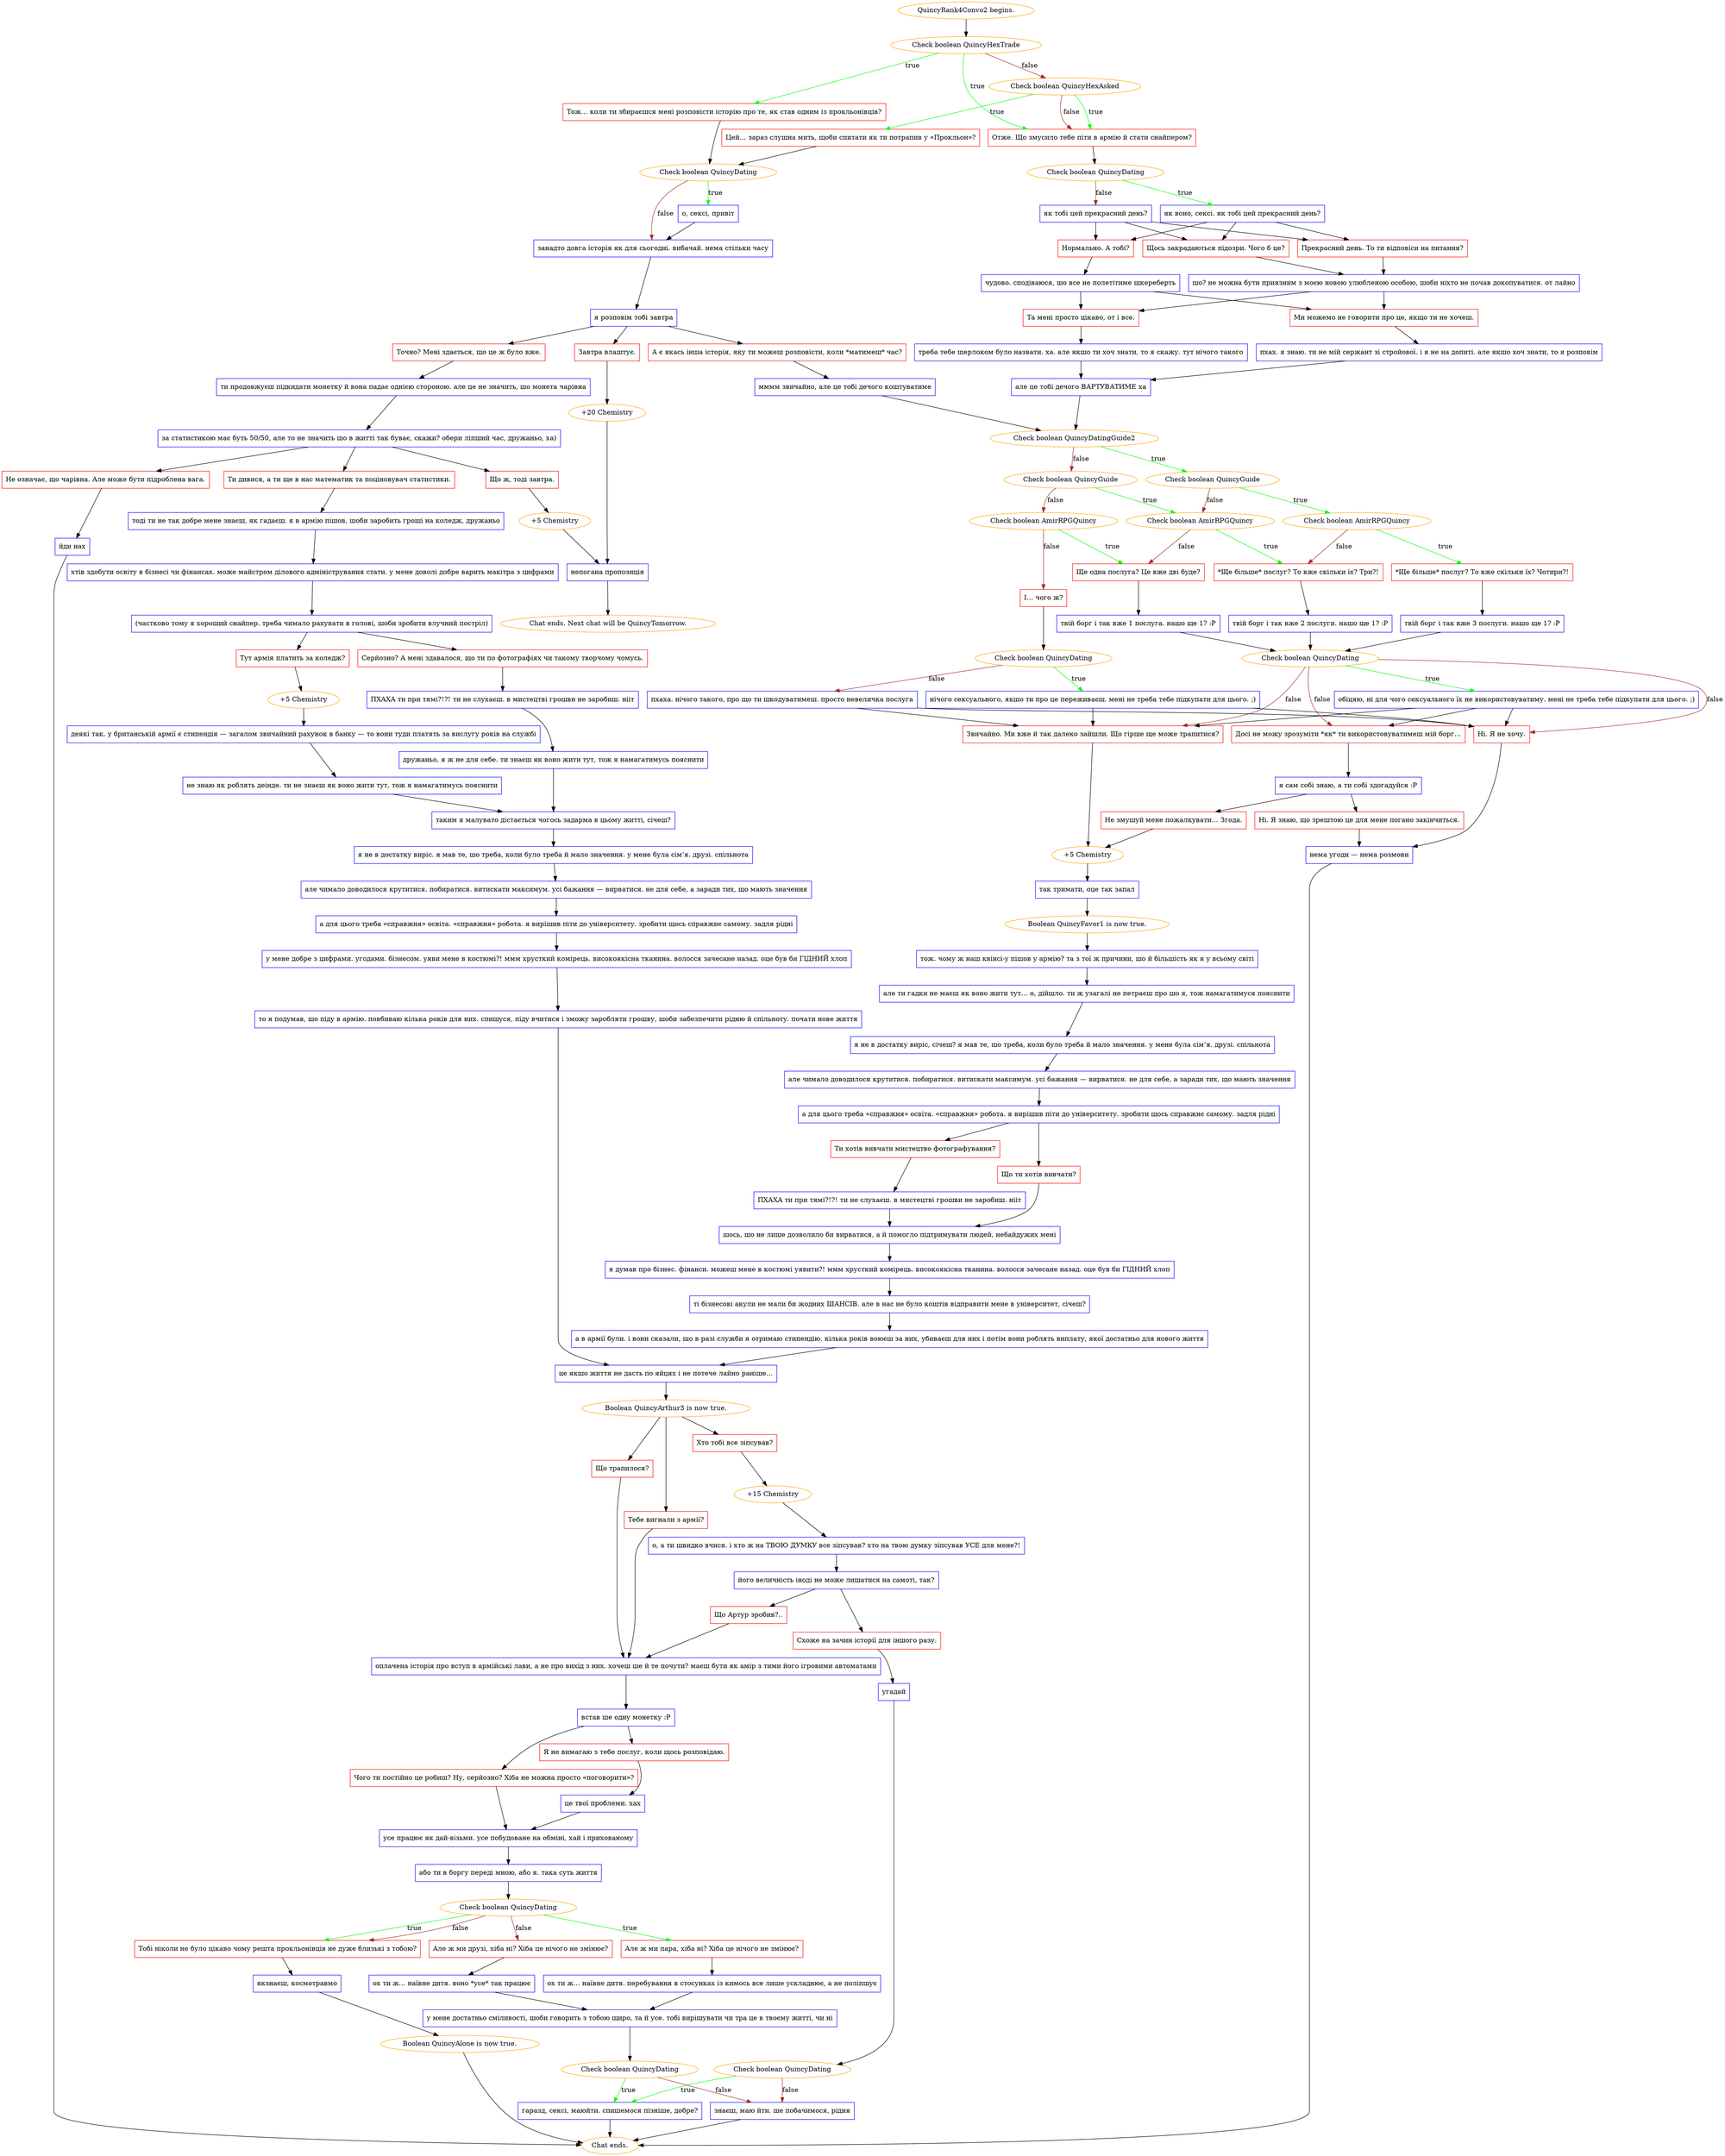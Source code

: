 digraph {
	"QuincyRank4Convo2 begins." [color=orange];
		"QuincyRank4Convo2 begins." -> j2253162781;
	j2253162781 [label="Check boolean QuincyHexTrade",color=orange];
		j2253162781 -> j4112733008 [label=true,color=green];
		j2253162781 -> j595985717 [label=true,color=green];
		j2253162781 -> j3813648319 [label=false,color=brown];
	j4112733008 [label="Отже. Що змусило тебе піти в армію й стати снайпером?",shape=box,color=red];
		j4112733008 -> j975604575;
	j595985717 [label="Тож… коли ти збираєшся мені розповісти історію про те, як став одним із прокльонівців?",shape=box,color=red];
		j595985717 -> j1313632766;
	j3813648319 [label="Check boolean QuincyHexAsked",color=orange];
		j3813648319 -> j1045967650 [label=true,color=green];
		j3813648319 -> j4112733008 [label=true,color=green];
		j3813648319 -> j4112733008 [label=false,color=brown];
	j975604575 [label="Check boolean QuincyDating",color=orange];
		j975604575 -> j2396601557 [label=true,color=green];
		j975604575 -> j184256593 [label=false,color=brown];
	j1313632766 [label="Check boolean QuincyDating",color=orange];
		j1313632766 -> j3479020964 [label=true,color=green];
		j1313632766 -> j363090017 [label=false,color=brown];
	j1045967650 [label="Цей… зараз слушна мить, щоби спитати як ти потрапив у «Прокльон»?",shape=box,color=red];
		j1045967650 -> j1313632766;
	j2396601557 [label="як воно, сексі. як тобі цей прекрасний день?",shape=box,color=blue];
		j2396601557 -> j3359106133;
		j2396601557 -> j1722297556;
		j2396601557 -> j313931910;
	j184256593 [label="як тобі цей прекрасний день?",shape=box,color=blue];
		j184256593 -> j3359106133;
		j184256593 -> j1722297556;
		j184256593 -> j313931910;
	j3479020964 [label="о, сексі, привіт",shape=box,color=blue];
		j3479020964 -> j363090017;
	j363090017 [label="занадто довга історія як для сьогодні. вибачай. нема стільки часу",shape=box,color=blue];
		j363090017 -> j786483216;
	j3359106133 [label="Нормально. А тобі?",shape=box,color=red];
		j3359106133 -> j1993026935;
	j1722297556 [label="Щось закрадаються підозри. Чого б це?",shape=box,color=red];
		j1722297556 -> j4268460412;
	j313931910 [label="Прекрасний день. То ти відповіси на питання?",shape=box,color=red];
		j313931910 -> j4268460412;
	j786483216 [label="я розповім тобі завтра",shape=box,color=blue];
		j786483216 -> j3585373314;
		j786483216 -> j3610082725;
		j786483216 -> j676252005;
	j1993026935 [label="чудово. сподіваюся, шо все не полетітиме шкереберть",shape=box,color=blue];
		j1993026935 -> j1033033165;
		j1993026935 -> j2706195782;
	j4268460412 [label="шо? не можна бути приязним з моєю новою улюбленою особою, шоби ніхто не почав докопуватися. от лайно",shape=box,color=blue];
		j4268460412 -> j1033033165;
		j4268460412 -> j2706195782;
	j3585373314 [label="А є якась інша історія, яку ти можеш розповісти, коли *матимеш* час?",shape=box,color=red];
		j3585373314 -> j3931731750;
	j3610082725 [label="Точно? Мені здається, що це ж було вже.",shape=box,color=red];
		j3610082725 -> j332209721;
	j676252005 [label="Завтра влаштує.",shape=box,color=red];
		j676252005 -> j2265465527;
	j1033033165 [label="Та мені просто цікаво, от і все.",shape=box,color=red];
		j1033033165 -> j2141357336;
	j2706195782 [label="Ми можемо не говорити про це, якщо ти не хочеш.",shape=box,color=red];
		j2706195782 -> j1108563221;
	j3931731750 [label="мммм звичайно, але це тобі дечого коштуватиме",shape=box,color=blue];
		j3931731750 -> j3024806683;
	j332209721 [label="ти продовжуєш підкидати монетку й вона падає однією стороною. але це не значить, шо монета чарівна",shape=box,color=blue];
		j332209721 -> j3696237253;
	j2265465527 [label="+20 Chemistry",color=orange];
		j2265465527 -> j3361347860;
	j2141357336 [label="треба тебе шерлоком було назвати. ха. але якшо ти хоч знати, то я скажу. тут нічого такого",shape=box,color=blue];
		j2141357336 -> j302060655;
	j1108563221 [label="пхах. я знаю. ти не мій сержант зі стройової. і я не на допиті. але якшо хоч знати, то я розповім",shape=box,color=blue];
		j1108563221 -> j302060655;
	j3024806683 [label="Check boolean QuincyDatingGuide2",color=orange];
		j3024806683 -> j669743190 [label=true,color=green];
		j3024806683 -> j43061601 [label=false,color=brown];
	j3696237253 [label="за статистикою має буть 50/50, але то не значить шо в житті так буває, скажи? обери ліпший час, дружаньо, ха)",shape=box,color=blue];
		j3696237253 -> j3516518380;
		j3696237253 -> j705758348;
		j3696237253 -> j2805607773;
	j3361347860 [label="непогана пропозиція",shape=box,color=blue];
		j3361347860 -> "Chat ends. Next chat will be QuincyTomorrow.";
	j302060655 [label="але це тобі дечого ВАРТУВАТИМЕ ха",shape=box,color=blue];
		j302060655 -> j3024806683;
	j669743190 [label="Check boolean QuincyGuide",color=orange];
		j669743190 -> j2725101485 [label=true,color=green];
		j669743190 -> j2826705318 [label=false,color=brown];
	j43061601 [label="Check boolean QuincyGuide",color=orange];
		j43061601 -> j2826705318 [label=true,color=green];
		j43061601 -> j2323465099 [label=false,color=brown];
	j3516518380 [label="Ти дивися, а ти ще в нас математик та поціновувач статистики.",shape=box,color=red];
		j3516518380 -> j2766016518;
	j705758348 [label="Не означає, що чарівна. Але може бути підроблена вага.",shape=box,color=red];
		j705758348 -> j831538425;
	j2805607773 [label="Що ж, тоді завтра.",shape=box,color=red];
		j2805607773 -> j941105041;
	"Chat ends. Next chat will be QuincyTomorrow." [color=orange];
	j2725101485 [label="Check boolean AmirRPGQuincy",color=orange];
		j2725101485 -> j2807263012 [label=true,color=green];
		j2725101485 -> j2259307424 [label=false,color=brown];
	j2826705318 [label="Check boolean AmirRPGQuincy",color=orange];
		j2826705318 -> j2259307424 [label=true,color=green];
		j2826705318 -> j42522525 [label=false,color=brown];
	j2323465099 [label="Check boolean AmirRPGQuincy",color=orange];
		j2323465099 -> j42522525 [label=true,color=green];
		j2323465099 -> j271606644 [label=false,color=brown];
	j2766016518 [label="тоді ти не так добре мене знаєш, як гадаєш. я в армію пішов, шоби заробить гроші на коледж, дружаньо",shape=box,color=blue];
		j2766016518 -> j233009260;
	j831538425 [label="йди нах",shape=box,color=blue];
		j831538425 -> "Chat ends.";
	j941105041 [label="+5 Chemistry",color=orange];
		j941105041 -> j3361347860;
	j2807263012 [label="*Ще більше* послуг? То вже скільки їх? Чотири?!",shape=box,color=red];
		j2807263012 -> j1258742676;
	j2259307424 [label="*Ще більше* послуг? То вже скільки їх? Три?!",shape=box,color=red];
		j2259307424 -> j626429830;
	j42522525 [label="Ще одна послуга? Це вже дві буде?",shape=box,color=red];
		j42522525 -> j167328011;
	j271606644 [label="І… чого ж?",shape=box,color=red];
		j271606644 -> j1693636721;
	j233009260 [label="хтів здобути освіту в бізнесі чи фінансах. може майстром ділового адміністрування стати. у мене доволі добре варить макітра з цифрами",shape=box,color=blue];
		j233009260 -> j1088114926;
	"Chat ends." [color=orange];
	j1258742676 [label="твій борг і так вже 3 послуги. нашо ще 1? :Р",shape=box,color=blue];
		j1258742676 -> j3185193467;
	j626429830 [label="твій борг і так вже 2 послуги. нашо ще 1? :Р",shape=box,color=blue];
		j626429830 -> j3185193467;
	j167328011 [label="твій борг і так вже 1 послуга. нашо ще 1? :Р",shape=box,color=blue];
		j167328011 -> j3185193467;
	j1693636721 [label="Check boolean QuincyDating",color=orange];
		j1693636721 -> j545394611 [label=true,color=green];
		j1693636721 -> j724905488 [label=false,color=brown];
	j1088114926 [label="(частково тому я хороший снайпер. треба чимало рахувати в голові, шоби зробити влучний постріл)",shape=box,color=blue];
		j1088114926 -> j554836825;
		j1088114926 -> j1130996182;
	j3185193467 [label="Check boolean QuincyDating",color=orange];
		j3185193467 -> j3334412070 [label=true,color=green];
		j3185193467 -> j1515141584 [label=false,color=brown];
		j3185193467 -> j250879181 [label=false,color=brown];
		j3185193467 -> j3228556306 [label=false,color=brown];
	j545394611 [label="нічого сексуального, якшо ти про це переживаєш. мені не треба тебе підкупати для цього. ;)",shape=box,color=blue];
		j545394611 -> j3228556306;
		j545394611 -> j250879181;
	j724905488 [label="пхаха. нічого такого, про що ти шкодуватимеш. просто невеличка послуга",shape=box,color=blue];
		j724905488 -> j3228556306;
		j724905488 -> j250879181;
	j554836825 [label="Серйозно? А мені здавалося, що ти по фотографіях чи такому творчому чомусь.",shape=box,color=red];
		j554836825 -> j1824424211;
	j1130996182 [label="Тут армія платить за коледж?",shape=box,color=red];
		j1130996182 -> j2104516998;
	j3334412070 [label="обіцяю, ні для чого сексуального їх не використовуватиму. мені не треба тебе підкупати для цього. ;)",shape=box,color=blue];
		j3334412070 -> j1515141584;
		j3334412070 -> j250879181;
		j3334412070 -> j3228556306;
	j1515141584 [label="Досі не можу зрозуміти *як* ти використовуватимеш мій борг…",shape=box,color=red];
		j1515141584 -> j3076561381;
	j250879181 [label="Ні. Я не хочу.",shape=box,color=red];
		j250879181 -> j2364300050;
	j3228556306 [label="Звичайно. Ми вже й так далеко зайшли. Що гірше ще може трапитися?",shape=box,color=red];
		j3228556306 -> j920380487;
	j1824424211 [label="ПХАХА ти при тямі?!?! ти не слухаєш. в мистецтві грошви не заробиш. нііт",shape=box,color=blue];
		j1824424211 -> j471944374;
	j2104516998 [label="+5 Chemistry",color=orange];
		j2104516998 -> j44627746;
	j3076561381 [label="я сам собі знаю, а ти собі здогадуйся :Р",shape=box,color=blue];
		j3076561381 -> j666535268;
		j3076561381 -> j1527485390;
	j2364300050 [label="нема угоди — нема розмови",shape=box,color=blue];
		j2364300050 -> "Chat ends.";
	j920380487 [label="+5 Chemistry",color=orange];
		j920380487 -> j1847329927;
	j471944374 [label="дружаньо, я ж не для себе. ти знаєш як воно жити тут, тож я намагатимусь пояснити",shape=box,color=blue];
		j471944374 -> j2952488507;
	j44627746 [label="деякі так. у британській армії є стипендія — загалом звичайний рахунок в банку — то вони туди платять за вислугу років на службі",shape=box,color=blue];
		j44627746 -> j581158487;
	j666535268 [label="Не змушуй мене пожалкувати… Згода.",shape=box,color=red];
		j666535268 -> j920380487;
	j1527485390 [label="Ні. Я знаю, що зрештою це для мене погано закінчиться.",shape=box,color=red];
		j1527485390 -> j2364300050;
	j1847329927 [label="так тримати, оце так запал",shape=box,color=blue];
		j1847329927 -> j4089984742;
	j2952488507 [label="таким я малувато дістається чогось задарма в цьому житті, січеш?",shape=box,color=blue];
		j2952488507 -> j383264523;
	j581158487 [label="не знаю як роблять деінде. ти не знаєш як воно жити тут, тож я намагатимусь пояснити",shape=box,color=blue];
		j581158487 -> j2952488507;
	j4089984742 [label="Boolean QuincyFavor1 is now true.",color=orange];
		j4089984742 -> j2675680771;
	j383264523 [label="я не в достатку виріс. я мав те, шо треба, коли було треба й мало значення. у мене була сім’я. друзі. спільнота",shape=box,color=blue];
		j383264523 -> j2973507060;
	j2675680771 [label="тож. чому ж наш квінсі-у пішов у армію? та з тої ж причини, шо й більшість як я у всьому світі",shape=box,color=blue];
		j2675680771 -> j4267856788;
	j2973507060 [label="але чимало доводилося крутитися. побиратися. витискати максимум. усі бажання — вирватися. не для себе, а заради тих, що мають значення",shape=box,color=blue];
		j2973507060 -> j3918311682;
	j4267856788 [label="але ти гадки не маєш як воно жити тут… о, дійшло. ти ж узагалі не петраєш про шо я, тож намагатимуся пояснити",shape=box,color=blue];
		j4267856788 -> j3641149407;
	j3918311682 [label="а для цього треба «справжня» освіта. «справжня» робота. я вирішив піти до університету. зробити щось справжнє самому. задля рідні",shape=box,color=blue];
		j3918311682 -> j255177491;
	j3641149407 [label="я не в достатку виріс, січеш? я мав те, шо треба, коли було треба й мало значення. у мене була сім’я. друзі. спільнота",shape=box,color=blue];
		j3641149407 -> j3375124326;
	j255177491 [label="у мене добре з цифрами. угодами. бізнесом. уяви мене в костюмі?! ммм хрусткий комірець. високоякісна тканина. волосся зачесане назад. оце був би ГІДНИЙ хлоп",shape=box,color=blue];
		j255177491 -> j415497090;
	j3375124326 [label="але чимало доводилося крутитися. побиратися. витискати максимум. усі бажання — вирватися. не для себе, а заради тих, що мають значення",shape=box,color=blue];
		j3375124326 -> j321536207;
	j415497090 [label="то я подумав, шо піду в армію. повбиваю кілька років для них. спишуся, піду вчитися і зможу заробляти грошву, шоби забезпечити рідню й спільноту. почати нове життя",shape=box,color=blue];
		j415497090 -> j1535730020;
	j321536207 [label="а для цього треба «справжня» освіта. «справжня» робота. я вирішив піти до університету. зробити щось справжнє самому. задля рідні",shape=box,color=blue];
		j321536207 -> j697066088;
		j321536207 -> j4282595003;
	j1535730020 [label="це якшо життя не дасть по яйцях і не потече лайно раніше…",shape=box,color=blue];
		j1535730020 -> j2003456676;
	j697066088 [label="Ти хотів вивчати мистецтво фотографування?",shape=box,color=red];
		j697066088 -> j3876478115;
	j4282595003 [label="Що ти хотів вивчати?",shape=box,color=red];
		j4282595003 -> j927415826;
	j2003456676 [label="Boolean QuincyArthur3 is now true.",color=orange];
		j2003456676 -> j126896344;
		j2003456676 -> j3953991247;
		j2003456676 -> j1378022177;
	j3876478115 [label="ПХАХА ти при тямі?!?! ти не слухаєш. в мистецтві грошви не заробиш. нііт",shape=box,color=blue];
		j3876478115 -> j927415826;
	j927415826 [label="шось, шо не лише дозволило би вирватися, а й помогло підтримувати людей, небайдужих мені",shape=box,color=blue];
		j927415826 -> j3582000107;
	j126896344 [label="Що трапилося?",shape=box,color=red];
		j126896344 -> j587366041;
	j3953991247 [label="Хто тобі все зіпсував?",shape=box,color=red];
		j3953991247 -> j1149136294;
	j1378022177 [label="Тебе вигнали з армії?",shape=box,color=red];
		j1378022177 -> j587366041;
	j3582000107 [label="я думав про бізнес. фінанси. можеш мене в костюмі уявити?! ммм хрусткий комірець. високоякісна тканина. волосся зачесане назад. оце був би ГІДНИЙ хлоп",shape=box,color=blue];
		j3582000107 -> j600758517;
	j587366041 [label="оплачена історія про вступ в армійські лави, а не про вихід з них. хочеш ше й те почути? маєш бути як амір з тими його ігровими автоматами",shape=box,color=blue];
		j587366041 -> j3889586741;
	j1149136294 [label="+15 Chemistry",color=orange];
		j1149136294 -> j2472846741;
	j600758517 [label="ті бізнесові акули не мали би жодних ШАНСІВ. але в нас не було коштів відправити мене в університет, січеш?",shape=box,color=blue];
		j600758517 -> j344944420;
	j3889586741 [label="встав ше одну монетку :Р",shape=box,color=blue];
		j3889586741 -> j3449569589;
		j3889586741 -> j3118247141;
	j2472846741 [label="о, а ти швидко вчися. і хто ж на ТВОЮ ДУМКУ все зіпсував? хто на твою думку зіпсував УСЕ для мене?!",shape=box,color=blue];
		j2472846741 -> j1609275366;
	j344944420 [label="а в армії були. і вони сказали, шо в разі служби я отримаю стипендію. кілька років воюєш за них, убиваєш для них і потім вони роблять виплату, якої достатньо для нового життя",shape=box,color=blue];
		j344944420 -> j1535730020;
	j3449569589 [label="Чого ти постійно це робиш? Ну, серйозно? Хіба не можна просто «поговорити»?",shape=box,color=red];
		j3449569589 -> j124369314;
	j3118247141 [label="Я не вимагаю з тебе послуг, коли щось розповідаю.",shape=box,color=red];
		j3118247141 -> j2355143082;
	j1609275366 [label="його величність іноді не може лишатися на самоті, так?",shape=box,color=blue];
		j1609275366 -> j3253670485;
		j1609275366 -> j4280079169;
	j124369314 [label="усе працює як дай-візьми. усе побудоване на обміні, хай і прихованому",shape=box,color=blue];
		j124369314 -> j2316914251;
	j2355143082 [label="це твої проблеми. хах",shape=box,color=blue];
		j2355143082 -> j124369314;
	j3253670485 [label="Що Артур зробив?..",shape=box,color=red];
		j3253670485 -> j587366041;
	j4280079169 [label="Схоже на зачин історії для іншого разу.",shape=box,color=red];
		j4280079169 -> j2132202762;
	j2316914251 [label="або ти в боргу переді мною, або я. така суть життя",shape=box,color=blue];
		j2316914251 -> j2519863613;
	j2132202762 [label="угадай",shape=box,color=blue];
		j2132202762 -> j2650928113;
	j2519863613 [label="Check boolean QuincyDating",color=orange];
		j2519863613 -> j1175944306 [label=true,color=green];
		j2519863613 -> j619266417 [label=true,color=green];
		j2519863613 -> j3947150474 [label=false,color=brown];
		j2519863613 -> j619266417 [label=false,color=brown];
	j2650928113 [label="Check boolean QuincyDating",color=orange];
		j2650928113 -> j2880607493 [label=true,color=green];
		j2650928113 -> j1552491620 [label=false,color=brown];
	j1175944306 [label="Але ж ми пара, хіба ні? Хіба це нічого не змінює?",shape=box,color=red];
		j1175944306 -> j2107655851;
	j619266417 [label="Тобі ніколи не було цікаво чому решта прокльонівців не дуже близькі з тобою?",shape=box,color=red];
		j619266417 -> j3925009007;
	j3947150474 [label="Але ж ми друзі, хіба ні? Хіба це нічого не змінює?",shape=box,color=red];
		j3947150474 -> j709235915;
	j2880607493 [label="гаразд, сексі, маюйти. спишемося пізніше, добре?",shape=box,color=blue];
		j2880607493 -> "Chat ends.";
	j1552491620 [label="знаєш, маю йти. ше побачимося, рідня",shape=box,color=blue];
		j1552491620 -> "Chat ends.";
	j2107655851 [label="ох ти ж… наївне дитя. перебування в стосунках із кимось все лише ускладнює, а не поліпшує",shape=box,color=blue];
		j2107655851 -> j3242142022;
	j3925009007 [label="якзнаєш, космотравмо",shape=box,color=blue];
		j3925009007 -> j2991450888;
	j709235915 [label="ох ти ж… наївне дитя. воно *усе* так працює",shape=box,color=blue];
		j709235915 -> j3242142022;
	j3242142022 [label="у мене достатньо сміливості, шоби говорить з тобою щиро, та й усе. тобі вирішувати чи тра це в твоєму житті, чи ні",shape=box,color=blue];
		j3242142022 -> j327474352;
	j2991450888 [label="Boolean QuincyAlone is now true.",color=orange];
		j2991450888 -> "Chat ends.";
	j327474352 [label="Check boolean QuincyDating",color=orange];
		j327474352 -> j2880607493 [label=true,color=green];
		j327474352 -> j1552491620 [label=false,color=brown];
}